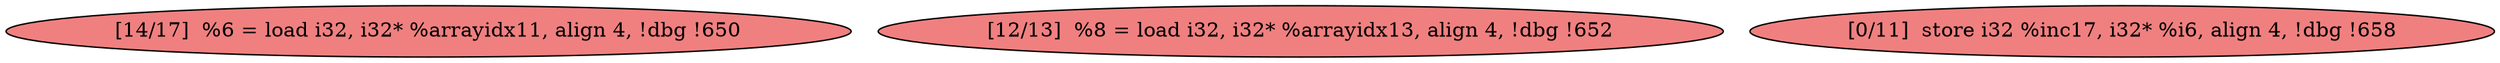 
digraph G {


node132 [fillcolor=lightcoral,label="[14/17]  %6 = load i32, i32* %arrayidx11, align 4, !dbg !650",shape=ellipse,style=filled ]
node130 [fillcolor=lightcoral,label="[12/13]  %8 = load i32, i32* %arrayidx13, align 4, !dbg !652",shape=ellipse,style=filled ]
node131 [fillcolor=lightcoral,label="[0/11]  store i32 %inc17, i32* %i6, align 4, !dbg !658",shape=ellipse,style=filled ]



}
